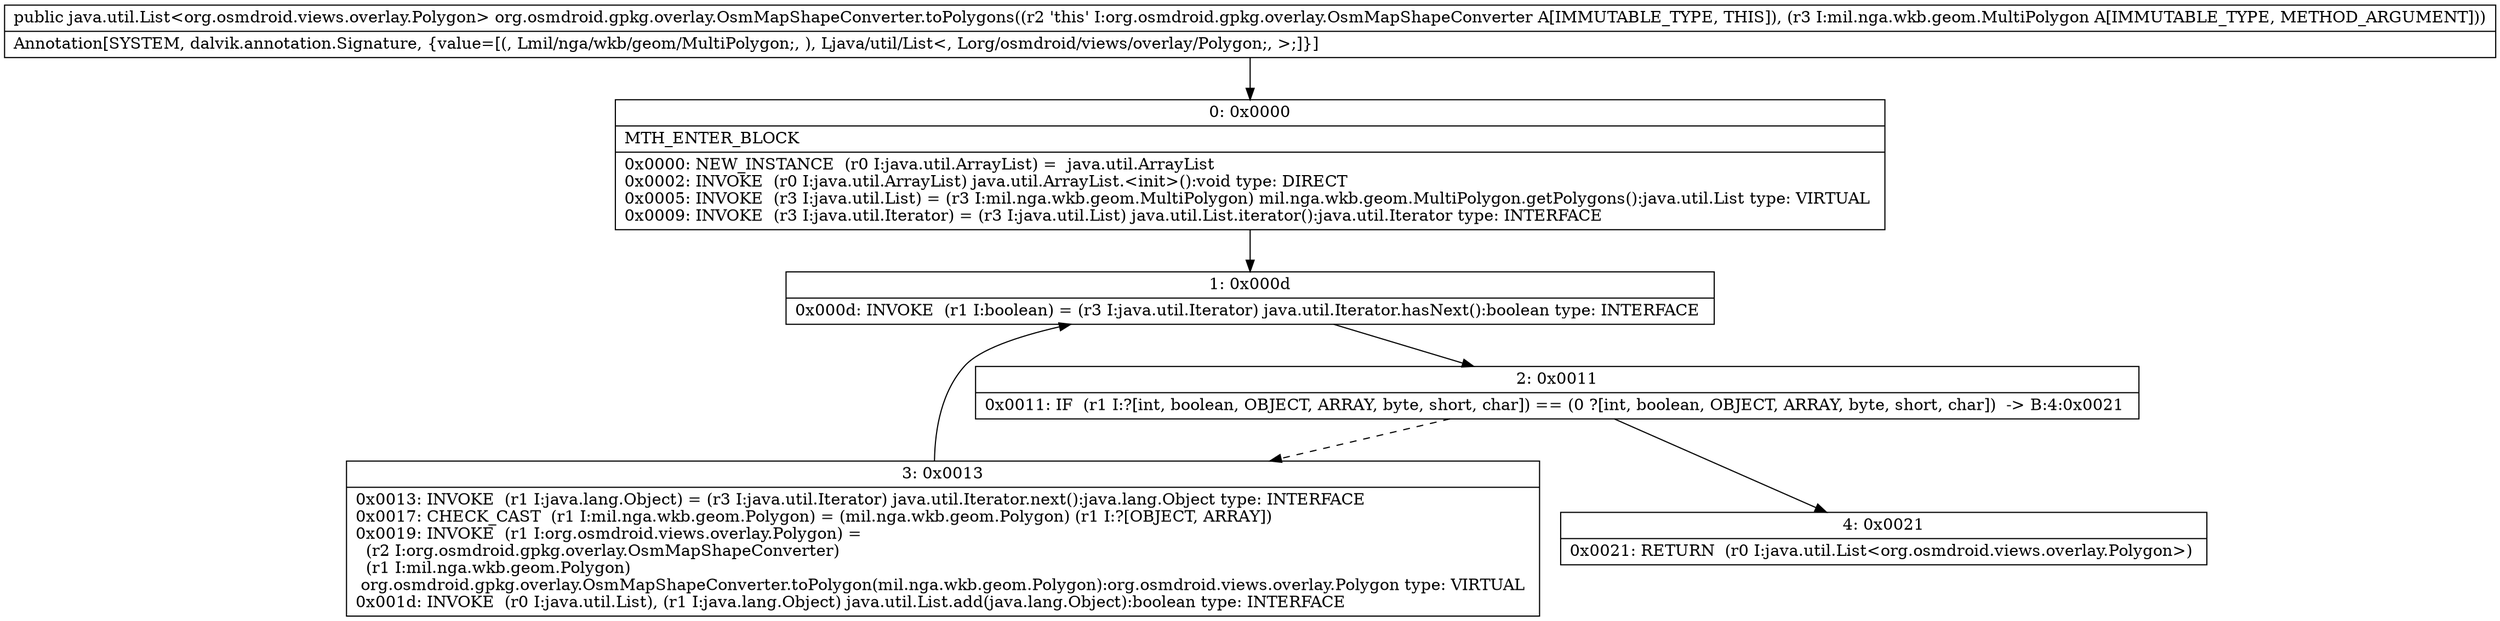 digraph "CFG fororg.osmdroid.gpkg.overlay.OsmMapShapeConverter.toPolygons(Lmil\/nga\/wkb\/geom\/MultiPolygon;)Ljava\/util\/List;" {
Node_0 [shape=record,label="{0\:\ 0x0000|MTH_ENTER_BLOCK\l|0x0000: NEW_INSTANCE  (r0 I:java.util.ArrayList) =  java.util.ArrayList \l0x0002: INVOKE  (r0 I:java.util.ArrayList) java.util.ArrayList.\<init\>():void type: DIRECT \l0x0005: INVOKE  (r3 I:java.util.List) = (r3 I:mil.nga.wkb.geom.MultiPolygon) mil.nga.wkb.geom.MultiPolygon.getPolygons():java.util.List type: VIRTUAL \l0x0009: INVOKE  (r3 I:java.util.Iterator) = (r3 I:java.util.List) java.util.List.iterator():java.util.Iterator type: INTERFACE \l}"];
Node_1 [shape=record,label="{1\:\ 0x000d|0x000d: INVOKE  (r1 I:boolean) = (r3 I:java.util.Iterator) java.util.Iterator.hasNext():boolean type: INTERFACE \l}"];
Node_2 [shape=record,label="{2\:\ 0x0011|0x0011: IF  (r1 I:?[int, boolean, OBJECT, ARRAY, byte, short, char]) == (0 ?[int, boolean, OBJECT, ARRAY, byte, short, char])  \-\> B:4:0x0021 \l}"];
Node_3 [shape=record,label="{3\:\ 0x0013|0x0013: INVOKE  (r1 I:java.lang.Object) = (r3 I:java.util.Iterator) java.util.Iterator.next():java.lang.Object type: INTERFACE \l0x0017: CHECK_CAST  (r1 I:mil.nga.wkb.geom.Polygon) = (mil.nga.wkb.geom.Polygon) (r1 I:?[OBJECT, ARRAY]) \l0x0019: INVOKE  (r1 I:org.osmdroid.views.overlay.Polygon) = \l  (r2 I:org.osmdroid.gpkg.overlay.OsmMapShapeConverter)\l  (r1 I:mil.nga.wkb.geom.Polygon)\l org.osmdroid.gpkg.overlay.OsmMapShapeConverter.toPolygon(mil.nga.wkb.geom.Polygon):org.osmdroid.views.overlay.Polygon type: VIRTUAL \l0x001d: INVOKE  (r0 I:java.util.List), (r1 I:java.lang.Object) java.util.List.add(java.lang.Object):boolean type: INTERFACE \l}"];
Node_4 [shape=record,label="{4\:\ 0x0021|0x0021: RETURN  (r0 I:java.util.List\<org.osmdroid.views.overlay.Polygon\>) \l}"];
MethodNode[shape=record,label="{public java.util.List\<org.osmdroid.views.overlay.Polygon\> org.osmdroid.gpkg.overlay.OsmMapShapeConverter.toPolygons((r2 'this' I:org.osmdroid.gpkg.overlay.OsmMapShapeConverter A[IMMUTABLE_TYPE, THIS]), (r3 I:mil.nga.wkb.geom.MultiPolygon A[IMMUTABLE_TYPE, METHOD_ARGUMENT]))  | Annotation[SYSTEM, dalvik.annotation.Signature, \{value=[(, Lmil\/nga\/wkb\/geom\/MultiPolygon;, ), Ljava\/util\/List\<, Lorg\/osmdroid\/views\/overlay\/Polygon;, \>;]\}]\l}"];
MethodNode -> Node_0;
Node_0 -> Node_1;
Node_1 -> Node_2;
Node_2 -> Node_3[style=dashed];
Node_2 -> Node_4;
Node_3 -> Node_1;
}

